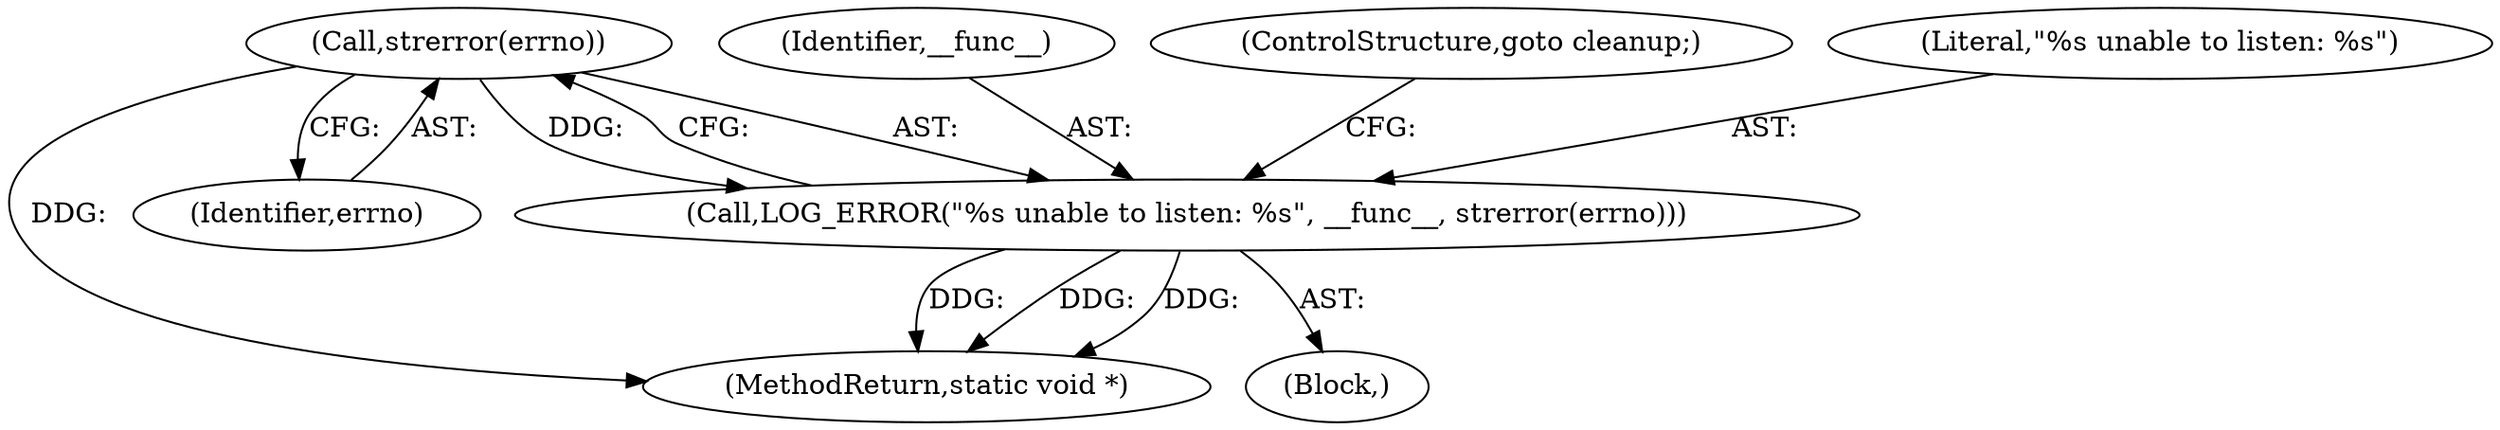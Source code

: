 digraph "0_Android_472271b153c5dc53c28beac55480a8d8434b2d5c_52@API" {
"1000203" [label="(Call,strerror(errno))"];
"1000200" [label="(Call,LOG_ERROR(\"%s unable to listen: %s\", __func__, strerror(errno)))"];
"1000200" [label="(Call,LOG_ERROR(\"%s unable to listen: %s\", __func__, strerror(errno)))"];
"1000202" [label="(Identifier,__func__)"];
"1000205" [label="(ControlStructure,goto cleanup;)"];
"1000201" [label="(Literal,\"%s unable to listen: %s\")"];
"1000204" [label="(Identifier,errno)"];
"1000203" [label="(Call,strerror(errno))"];
"1000199" [label="(Block,)"];
"1000260" [label="(MethodReturn,static void *)"];
"1000203" -> "1000200"  [label="AST: "];
"1000203" -> "1000204"  [label="CFG: "];
"1000204" -> "1000203"  [label="AST: "];
"1000200" -> "1000203"  [label="CFG: "];
"1000203" -> "1000260"  [label="DDG: "];
"1000203" -> "1000200"  [label="DDG: "];
"1000200" -> "1000199"  [label="AST: "];
"1000201" -> "1000200"  [label="AST: "];
"1000202" -> "1000200"  [label="AST: "];
"1000205" -> "1000200"  [label="CFG: "];
"1000200" -> "1000260"  [label="DDG: "];
"1000200" -> "1000260"  [label="DDG: "];
"1000200" -> "1000260"  [label="DDG: "];
}
